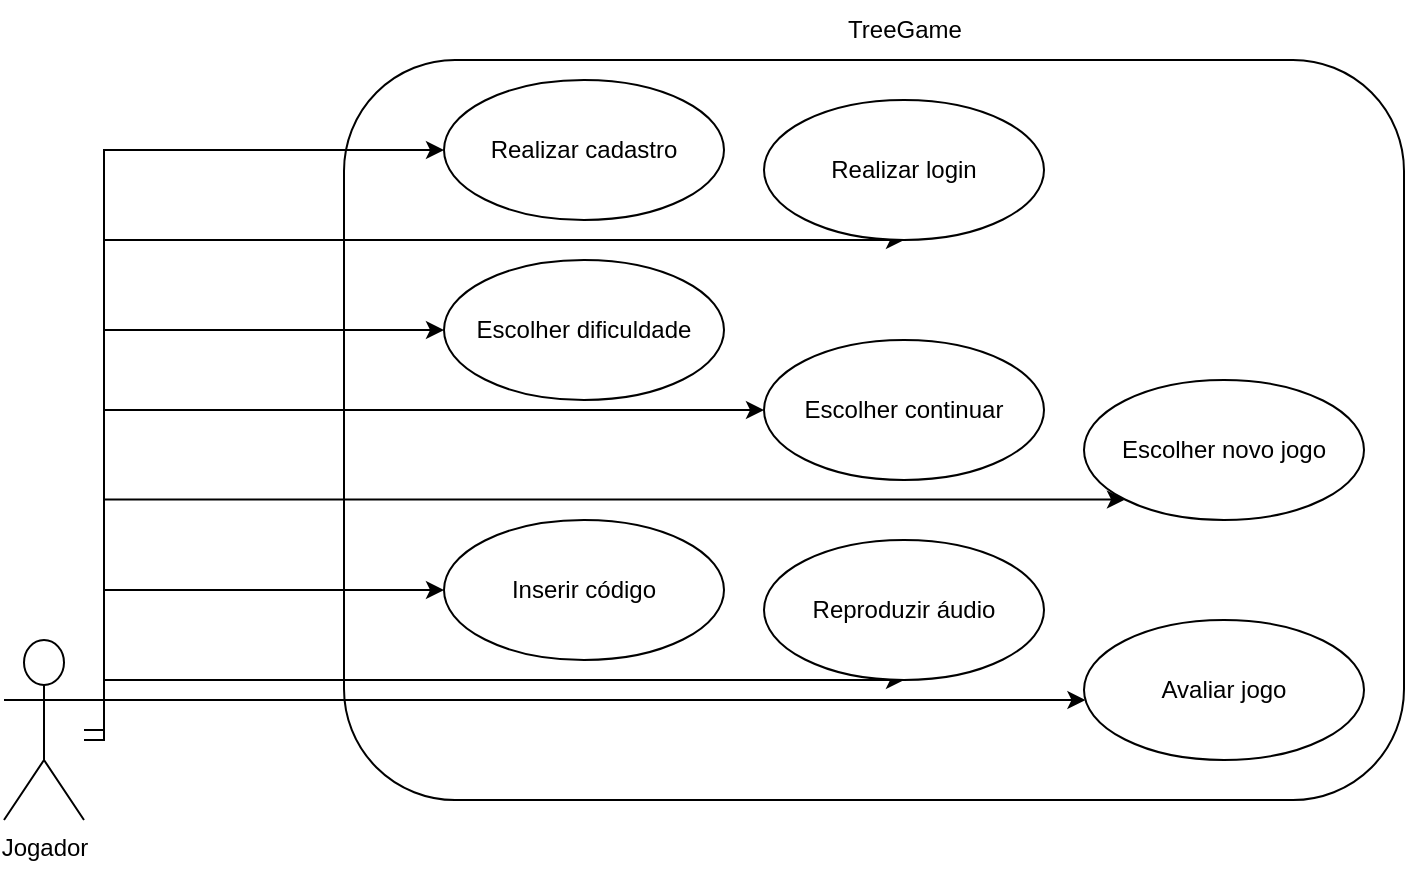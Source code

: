 <mxfile version="24.7.17">
  <diagram name="Página-1" id="torxXr5E8oek7npxEcyP">
    <mxGraphModel dx="1434" dy="759" grid="1" gridSize="10" guides="1" tooltips="1" connect="1" arrows="1" fold="1" page="1" pageScale="1" pageWidth="827" pageHeight="1169" math="0" shadow="0">
      <root>
        <mxCell id="0" />
        <mxCell id="1" parent="0" />
        <mxCell id="872osZq2ZnwsVXXeBUhC-1" value="" style="rounded=1;whiteSpace=wrap;html=1;" vertex="1" parent="1">
          <mxGeometry x="234" y="220" width="530" height="370" as="geometry" />
        </mxCell>
        <mxCell id="872osZq2ZnwsVXXeBUhC-8" style="edgeStyle=orthogonalEdgeStyle;rounded=0;orthogonalLoop=1;jettySize=auto;html=1;exitX=1;exitY=0.333;exitDx=0;exitDy=0;exitPerimeter=0;entryX=0;entryY=0.5;entryDx=0;entryDy=0;" edge="1" parent="1" source="872osZq2ZnwsVXXeBUhC-2" target="872osZq2ZnwsVXXeBUhC-5">
          <mxGeometry relative="1" as="geometry">
            <Array as="points">
              <mxPoint x="114" y="540" />
              <mxPoint x="114" y="265" />
            </Array>
          </mxGeometry>
        </mxCell>
        <mxCell id="872osZq2ZnwsVXXeBUhC-9" style="edgeStyle=orthogonalEdgeStyle;rounded=0;orthogonalLoop=1;jettySize=auto;html=1;" edge="1" parent="1" source="872osZq2ZnwsVXXeBUhC-2" target="872osZq2ZnwsVXXeBUhC-10">
          <mxGeometry relative="1" as="geometry">
            <mxPoint x="194" y="580" as="targetPoint" />
            <Array as="points">
              <mxPoint x="114" y="555" />
              <mxPoint x="114" y="310" />
            </Array>
          </mxGeometry>
        </mxCell>
        <mxCell id="872osZq2ZnwsVXXeBUhC-14" style="edgeStyle=orthogonalEdgeStyle;rounded=0;orthogonalLoop=1;jettySize=auto;html=1;entryX=0;entryY=0.5;entryDx=0;entryDy=0;" edge="1" parent="1" source="872osZq2ZnwsVXXeBUhC-2" target="872osZq2ZnwsVXXeBUhC-11">
          <mxGeometry relative="1" as="geometry">
            <Array as="points">
              <mxPoint x="114" y="555" />
              <mxPoint x="114" y="355" />
            </Array>
          </mxGeometry>
        </mxCell>
        <mxCell id="872osZq2ZnwsVXXeBUhC-15" style="edgeStyle=orthogonalEdgeStyle;rounded=0;orthogonalLoop=1;jettySize=auto;html=1;entryX=0;entryY=0.5;entryDx=0;entryDy=0;" edge="1" parent="1" source="872osZq2ZnwsVXXeBUhC-2" target="872osZq2ZnwsVXXeBUhC-12">
          <mxGeometry relative="1" as="geometry">
            <Array as="points">
              <mxPoint x="114" y="555" />
              <mxPoint x="114" y="395" />
            </Array>
          </mxGeometry>
        </mxCell>
        <mxCell id="872osZq2ZnwsVXXeBUhC-16" style="edgeStyle=orthogonalEdgeStyle;rounded=0;orthogonalLoop=1;jettySize=auto;html=1;entryX=0;entryY=1;entryDx=0;entryDy=0;" edge="1" parent="1" source="872osZq2ZnwsVXXeBUhC-2" target="872osZq2ZnwsVXXeBUhC-13">
          <mxGeometry relative="1" as="geometry">
            <Array as="points">
              <mxPoint x="114" y="555" />
              <mxPoint x="114" y="440" />
            </Array>
          </mxGeometry>
        </mxCell>
        <mxCell id="872osZq2ZnwsVXXeBUhC-18" style="edgeStyle=orthogonalEdgeStyle;rounded=0;orthogonalLoop=1;jettySize=auto;html=1;" edge="1" parent="1" target="872osZq2ZnwsVXXeBUhC-17">
          <mxGeometry relative="1" as="geometry">
            <mxPoint x="104" y="560" as="sourcePoint" />
            <mxPoint x="604" y="540" as="targetPoint" />
            <Array as="points">
              <mxPoint x="114" y="560" />
              <mxPoint x="114" y="540" />
            </Array>
          </mxGeometry>
        </mxCell>
        <mxCell id="872osZq2ZnwsVXXeBUhC-21" style="edgeStyle=orthogonalEdgeStyle;rounded=0;orthogonalLoop=1;jettySize=auto;html=1;" edge="1" parent="1" source="872osZq2ZnwsVXXeBUhC-2" target="872osZq2ZnwsVXXeBUhC-19">
          <mxGeometry relative="1" as="geometry">
            <Array as="points">
              <mxPoint x="114" y="555" />
              <mxPoint x="114" y="485" />
            </Array>
          </mxGeometry>
        </mxCell>
        <mxCell id="872osZq2ZnwsVXXeBUhC-22" style="edgeStyle=orthogonalEdgeStyle;rounded=0;orthogonalLoop=1;jettySize=auto;html=1;entryX=0.5;entryY=1;entryDx=0;entryDy=0;" edge="1" parent="1" source="872osZq2ZnwsVXXeBUhC-2" target="872osZq2ZnwsVXXeBUhC-20">
          <mxGeometry relative="1" as="geometry">
            <Array as="points">
              <mxPoint x="114" y="555" />
              <mxPoint x="114" y="530" />
            </Array>
          </mxGeometry>
        </mxCell>
        <mxCell id="872osZq2ZnwsVXXeBUhC-2" value="Jogador&lt;div&gt;&lt;br&gt;&lt;/div&gt;" style="shape=umlActor;verticalLabelPosition=bottom;verticalAlign=top;html=1;" vertex="1" parent="1">
          <mxGeometry x="64" y="510" width="40" height="90" as="geometry" />
        </mxCell>
        <mxCell id="872osZq2ZnwsVXXeBUhC-5" value="Realizar cadastro" style="ellipse;whiteSpace=wrap;html=1;" vertex="1" parent="1">
          <mxGeometry x="284" y="230" width="140" height="70" as="geometry" />
        </mxCell>
        <mxCell id="872osZq2ZnwsVXXeBUhC-10" value="Realizar login" style="ellipse;whiteSpace=wrap;html=1;" vertex="1" parent="1">
          <mxGeometry x="444" y="240" width="140" height="70" as="geometry" />
        </mxCell>
        <mxCell id="872osZq2ZnwsVXXeBUhC-11" value="Escolher dificuldade" style="ellipse;whiteSpace=wrap;html=1;" vertex="1" parent="1">
          <mxGeometry x="284" y="320" width="140" height="70" as="geometry" />
        </mxCell>
        <mxCell id="872osZq2ZnwsVXXeBUhC-12" value="Escolher continuar" style="ellipse;whiteSpace=wrap;html=1;" vertex="1" parent="1">
          <mxGeometry x="444" y="360" width="140" height="70" as="geometry" />
        </mxCell>
        <mxCell id="872osZq2ZnwsVXXeBUhC-13" value="Escolher novo jogo" style="ellipse;whiteSpace=wrap;html=1;" vertex="1" parent="1">
          <mxGeometry x="604" y="380" width="140" height="70" as="geometry" />
        </mxCell>
        <mxCell id="872osZq2ZnwsVXXeBUhC-17" value="Avaliar jogo" style="ellipse;whiteSpace=wrap;html=1;" vertex="1" parent="1">
          <mxGeometry x="604" y="500" width="140" height="70" as="geometry" />
        </mxCell>
        <mxCell id="872osZq2ZnwsVXXeBUhC-19" value="Inserir código" style="ellipse;whiteSpace=wrap;html=1;" vertex="1" parent="1">
          <mxGeometry x="284" y="450" width="140" height="70" as="geometry" />
        </mxCell>
        <mxCell id="872osZq2ZnwsVXXeBUhC-20" value="Reproduzir áudio" style="ellipse;whiteSpace=wrap;html=1;" vertex="1" parent="1">
          <mxGeometry x="444" y="460" width="140" height="70" as="geometry" />
        </mxCell>
        <mxCell id="872osZq2ZnwsVXXeBUhC-23" value="TreeGame" style="text;html=1;align=center;verticalAlign=middle;resizable=0;points=[];autosize=1;strokeColor=none;fillColor=none;" vertex="1" parent="1">
          <mxGeometry x="474" y="190" width="80" height="30" as="geometry" />
        </mxCell>
      </root>
    </mxGraphModel>
  </diagram>
</mxfile>
